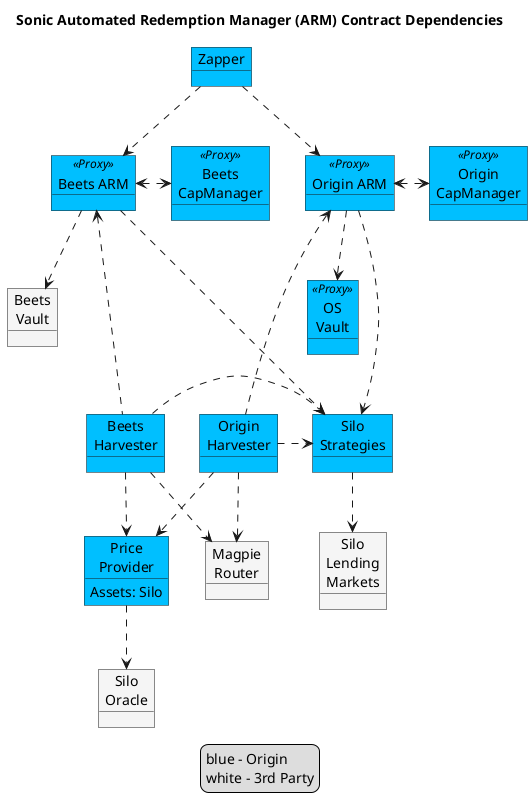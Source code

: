 @startuml

!$originColor = DeepSkyBlue
' !$originColor = WhiteSmoke
!$newColor = LightGreen
!$changedColor = Orange
!$thirdPartyColor = WhiteSmoke

legend
blue - Origin
' green - new
' orange - changed
white - 3rd Party
end legend

title "Sonic Automated Redemption Manager (ARM) Contract Dependencies"


object "Zapper" as zap #$originColor {
}

object "Origin ARM" as originArm <<Proxy>> #$originColor {
}

object "Beets ARM" as beetsArm <<Proxy>> #$originColor {
}

' object "Angles ARM" as anglesArm <<Proxy>> #$originColor {
' }

' object "CapManager" as capMan <<Proxy>> #$originColor {
' }
object "Origin\nCapManager" as osCapMan <<Proxy>> #$originColor {
}
object "Beets\nCapManager" as stCapMan <<Proxy>> #$originColor {
}
' object "Angles\nCapManager" as anCapMan <<Proxy>> #$originColor {
' }


' object "ARM" as arm <<Proxy>> #$originColor {
' }
' object "Strategy" as strat <<Proxy>> #$originColor {
' }

object "Silo\nStrategies" as siloStrategy #$originColor {
}

object "Silo\nLending\nMarkets" as siloLend #$thirdPartyColor {
}
' object "Lending\nMarket\nGauge" as gauge #$thirdPartyColor {
' }
' object "Liquid\nStaking\nToken" as lst #$thirdPartyColor {
' }

object "OS\nVault" as os <<Proxy>> #$originColor {
}

object "Beets\nVault" as beets #$thirdPartyColor {
}

' object "Angles\nVault" as angles #$thirdPartyColor {
' }

object "Origin\nHarvester" as osHarv #$originColor {
}

object "Beets\nHarvester" as stHarv #$originColor {
}

object "Magpie\nRouter" as magpie #$thirdPartyColor {
}

object "Price\nProvider" as priceProvider #$originColor {
    Assets: Silo
}

object "Silo\nOracle" as siloOracle #$thirdPartyColor {
}

' arm .> strat : ERC-4626
' strat .> lend : ERC-4626
' strat ..> gauge
' arm ..> lst

zap ..> originArm
zap ..> beetsArm
' zap ..> anglesArm

' originArm <..> capMan
' beetsArm <..> capMan
' anglesArm <..> capMan
originArm <.> osCapMan
beetsArm <.> stCapMan
' anglesArm <..> anCapMan


originArm <... osHarv
beetsArm <... stHarv

osHarv .> siloStrategy
stHarv .> siloStrategy

originArm ...> siloStrategy
beetsArm ...> siloStrategy
' anglesArm ..> lend

originArm ..> os
beetsArm ..> beets
' anglesArm ...> angles

osHarv ..> magpie
stHarv ..> magpie

osHarv ..> priceProvider
stHarv ..> priceProvider
priceProvider ..> siloOracle

siloStrategy ..> siloLend

@enduml
